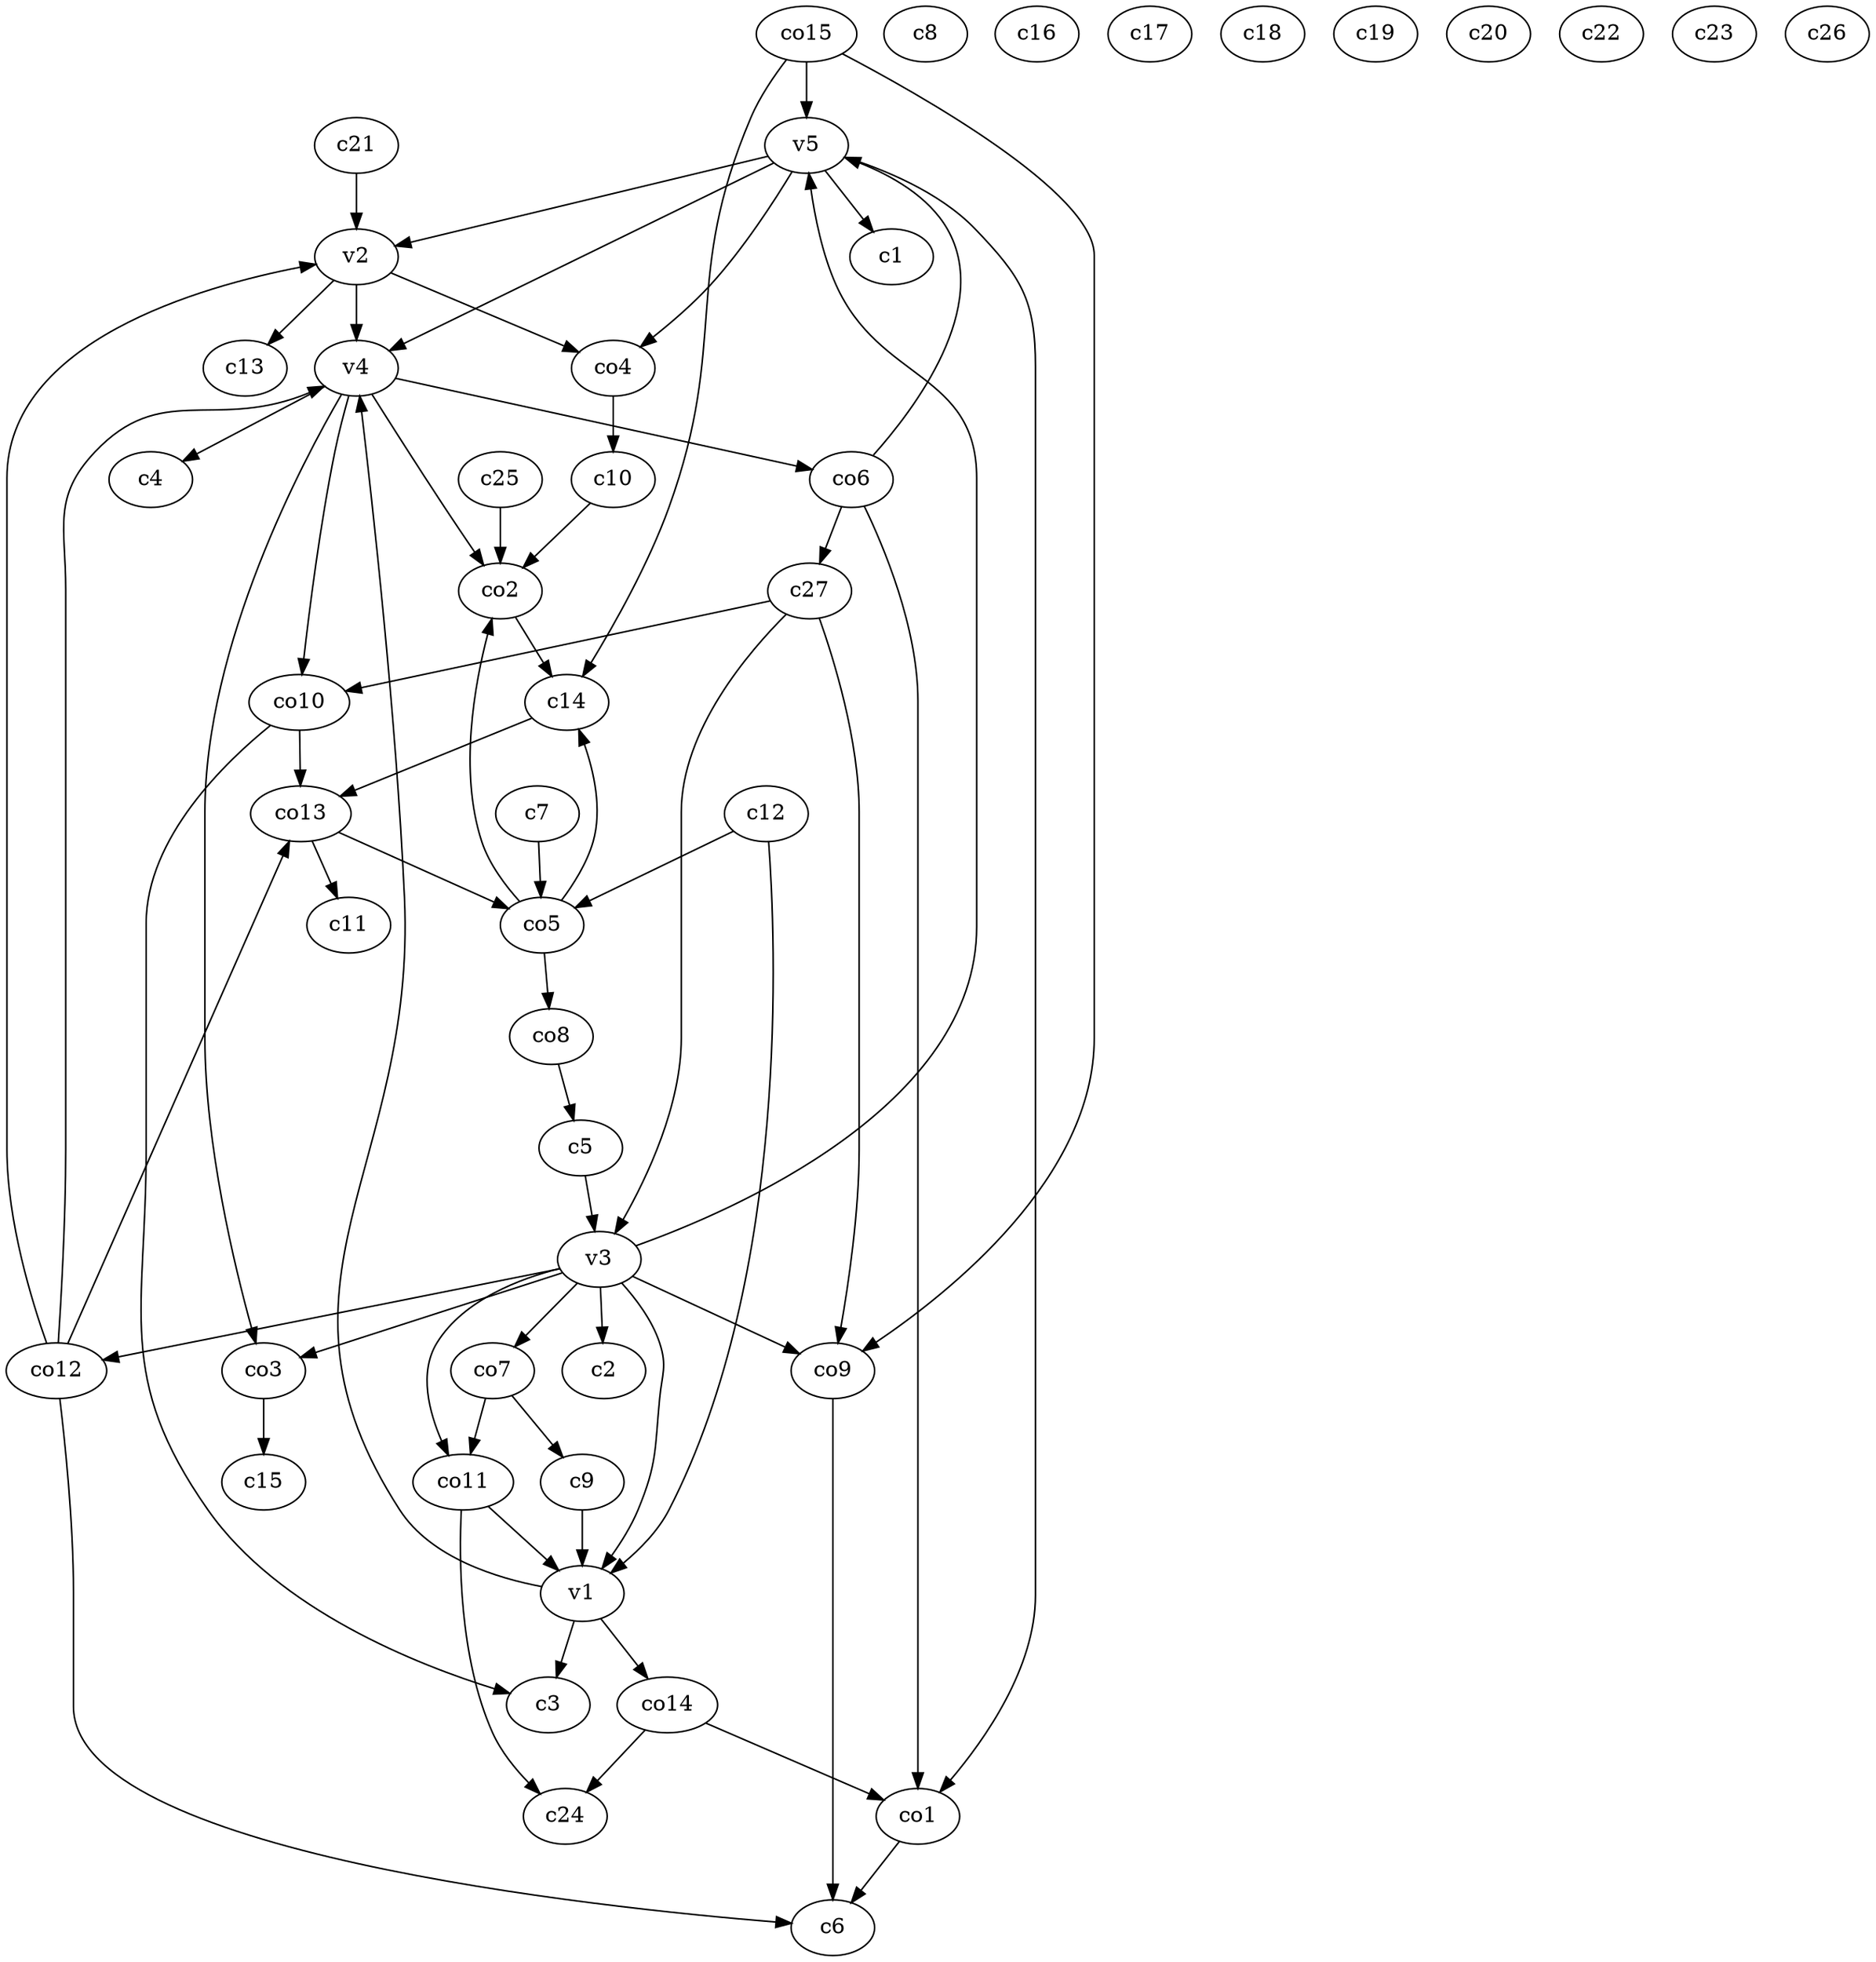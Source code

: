 strict digraph  {
c1;
c2;
c3;
c4;
c5;
c6;
c7;
c8;
c9;
c10;
c11;
c12;
c13;
c14;
c15;
c16;
c17;
c18;
c19;
c20;
c21;
c22;
c23;
c24;
c25;
c26;
c27;
v1;
v2;
v3;
v4;
v5;
co1;
co2;
co3;
co4;
co5;
co6;
co7;
co8;
co9;
co10;
co11;
co12;
co13;
co14;
co15;
c5 -> v3  [weight=1];
c7 -> co5  [weight=1];
c9 -> v1  [weight=1];
c10 -> co2  [weight=1];
c12 -> v1  [weight=1];
c12 -> co5  [weight=1];
c14 -> co13  [weight=1];
c21 -> v2  [weight=1];
c25 -> co2  [weight=1];
c27 -> co9  [weight=1];
c27 -> co10  [weight=1];
c27 -> v3  [weight=1];
v1 -> c3  [weight=1];
v1 -> co14  [weight=1];
v1 -> v4  [weight=1];
v2 -> c13  [weight=1];
v2 -> co4  [weight=1];
v2 -> v4  [weight=1];
v3 -> c2  [weight=1];
v3 -> co7  [weight=1];
v3 -> co12  [weight=1];
v3 -> co9  [weight=1];
v3 -> v1  [weight=1];
v3 -> co11  [weight=1];
v3 -> co3  [weight=1];
v3 -> v5  [weight=1];
v4 -> c4  [weight=1];
v4 -> co2  [weight=1];
v4 -> co10  [weight=1];
v4 -> co3  [weight=1];
v4 -> co6  [weight=1];
v5 -> c1  [weight=1];
v5 -> co1  [weight=1];
v5 -> co4  [weight=1];
v5 -> v2  [weight=1];
v5 -> v4  [weight=1];
co1 -> c6  [weight=1];
co2 -> c14  [weight=1];
co3 -> c15  [weight=1];
co4 -> c10  [weight=1];
co5 -> c14  [weight=1];
co5 -> co2  [weight=1];
co5 -> co8  [weight=1];
co6 -> c27  [weight=1];
co6 -> v5  [weight=1];
co6 -> co1  [weight=1];
co7 -> c9  [weight=1];
co7 -> co11  [weight=1];
co8 -> c5  [weight=1];
co9 -> c6  [weight=1];
co10 -> c3  [weight=1];
co10 -> co13  [weight=1];
co11 -> c24  [weight=1];
co11 -> v1  [weight=1];
co12 -> c6  [weight=1];
co12 -> co13  [weight=1];
co12 -> v2  [weight=1];
co12 -> v4  [weight=1];
co13 -> c11  [weight=1];
co13 -> co5  [weight=1];
co14 -> c24  [weight=1];
co14 -> co1  [weight=1];
co15 -> c14  [weight=1];
co15 -> co9  [weight=1];
co15 -> v5  [weight=1];
}

